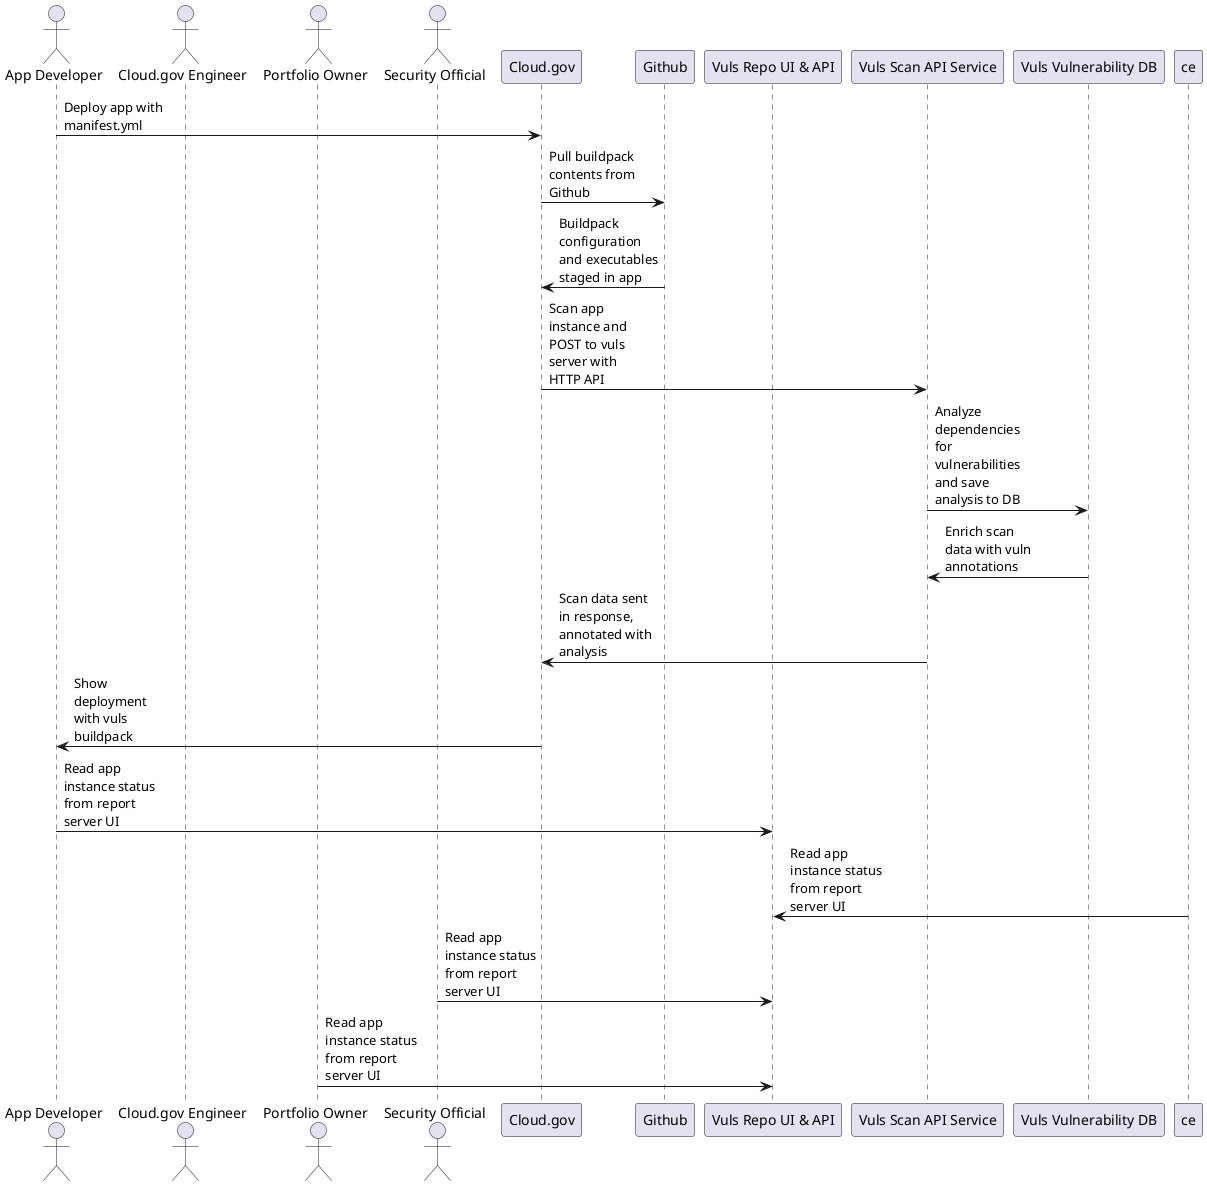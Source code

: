 @startuml
skinparam maxMessageSize 100
actor "App Developer" as dev
actor "Cloud.gov Engineer" as ceng
actor "Portfolio Owner" as po
actor "Security Official" as so
participant Cloud.gov as cg
participant Github as gh
participant "Vuls Repo UI & API" as vso
participant "Vuls Scan API Service" as vsa
participant "Vuls Vulnerability DB" as vdb


dev->cg: Deploy app with manifest.yml
cg->gh: Pull buildpack contents from Github
gh->cg: Buildpack configuration and executables staged in app
cg->vsa: Scan app instance and POST to vuls server with HTTP API
vsa->vdb: Analyze dependencies for vulnerabilities and save analysis to DB
vdb->vsa: Enrich scan data with vuln annotations
vsa->cg: Scan data sent in response, annotated with analysis
cg->dev: Show deployment with vuls buildpack
dev->vso: Read app instance status from report server UI
ce->vso: Read app instance status from report server UI
so->vso: Read app instance status from report server UI
po->vso: Read app instance status from report server UI
@enduml
